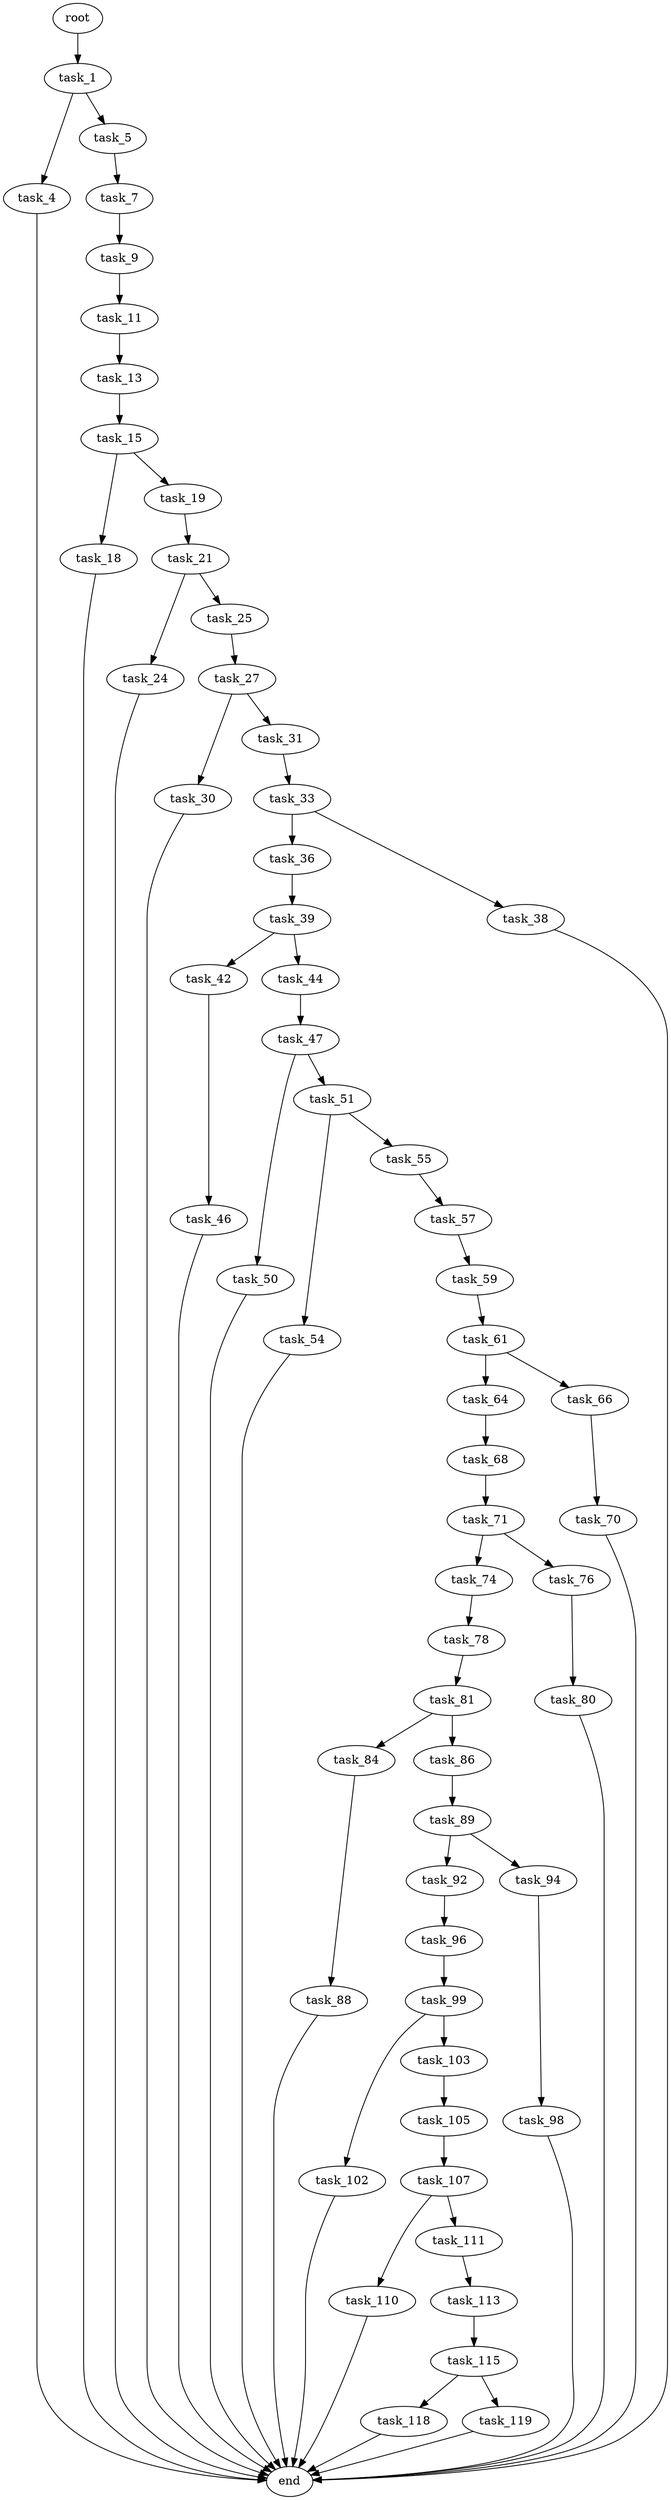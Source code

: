digraph G {
  root [size="0.000000"];
  task_1 [size="19495972098.000000"];
  task_4 [size="8589934592.000000"];
  task_5 [size="20885554232.000000"];
  task_7 [size="28991029248.000000"];
  task_9 [size="23844547416.000000"];
  task_11 [size="622495224433.000000"];
  task_13 [size="3931906151.000000"];
  task_15 [size="18904832900.000000"];
  task_18 [size="231928233984.000000"];
  task_19 [size="3632386887.000000"];
  task_21 [size="11240545703.000000"];
  task_24 [size="32130483832.000000"];
  task_25 [size="146493129271.000000"];
  task_27 [size="129848483735.000000"];
  task_30 [size="231928233984.000000"];
  task_31 [size="1703328040.000000"];
  task_33 [size="68719476736.000000"];
  task_36 [size="1383555834.000000"];
  task_38 [size="23431942413.000000"];
  task_39 [size="549755813888.000000"];
  task_42 [size="6048065772.000000"];
  task_44 [size="416662443007.000000"];
  task_46 [size="231928233984.000000"];
  task_47 [size="97856544118.000000"];
  task_50 [size="391009254459.000000"];
  task_51 [size="782757789696.000000"];
  task_54 [size="472182165329.000000"];
  task_55 [size="782757789696.000000"];
  task_57 [size="12363239101.000000"];
  task_59 [size="42484473187.000000"];
  task_61 [size="33190932885.000000"];
  task_64 [size="368293445632.000000"];
  task_66 [size="782757789696.000000"];
  task_68 [size="29922136449.000000"];
  task_70 [size="89389870001.000000"];
  task_71 [size="7110250784.000000"];
  task_74 [size="344170175055.000000"];
  task_76 [size="8779913259.000000"];
  task_78 [size="8589934592.000000"];
  task_80 [size="1257558232904.000000"];
  task_81 [size="68719476736.000000"];
  task_84 [size="354890082789.000000"];
  task_86 [size="23917505104.000000"];
  task_88 [size="8589934592.000000"];
  task_89 [size="5077494158.000000"];
  task_92 [size="358476827005.000000"];
  task_94 [size="260225861584.000000"];
  task_96 [size="1233192971137.000000"];
  task_98 [size="25487777439.000000"];
  task_99 [size="636109222698.000000"];
  task_102 [size="1452257531.000000"];
  task_103 [size="231928233984.000000"];
  task_105 [size="1007356013609.000000"];
  task_107 [size="89914099081.000000"];
  task_110 [size="35561419266.000000"];
  task_111 [size="549755813888.000000"];
  task_113 [size="8589934592.000000"];
  task_115 [size="79785769490.000000"];
  task_118 [size="782757789696.000000"];
  task_119 [size="549755813888.000000"];
  end [size="0.000000"];

  root -> task_1 [size="1.000000"];
  task_1 -> task_4 [size="33554432.000000"];
  task_1 -> task_5 [size="33554432.000000"];
  task_4 -> end [size="1.000000"];
  task_5 -> task_7 [size="679477248.000000"];
  task_7 -> task_9 [size="75497472.000000"];
  task_9 -> task_11 [size="33554432.000000"];
  task_11 -> task_13 [size="411041792.000000"];
  task_13 -> task_15 [size="75497472.000000"];
  task_15 -> task_18 [size="838860800.000000"];
  task_15 -> task_19 [size="838860800.000000"];
  task_18 -> end [size="1.000000"];
  task_19 -> task_21 [size="134217728.000000"];
  task_21 -> task_24 [size="536870912.000000"];
  task_21 -> task_25 [size="536870912.000000"];
  task_24 -> end [size="1.000000"];
  task_25 -> task_27 [size="301989888.000000"];
  task_27 -> task_30 [size="536870912.000000"];
  task_27 -> task_31 [size="536870912.000000"];
  task_30 -> end [size="1.000000"];
  task_31 -> task_33 [size="33554432.000000"];
  task_33 -> task_36 [size="134217728.000000"];
  task_33 -> task_38 [size="134217728.000000"];
  task_36 -> task_39 [size="33554432.000000"];
  task_38 -> end [size="1.000000"];
  task_39 -> task_42 [size="536870912.000000"];
  task_39 -> task_44 [size="536870912.000000"];
  task_42 -> task_46 [size="209715200.000000"];
  task_44 -> task_47 [size="679477248.000000"];
  task_46 -> end [size="1.000000"];
  task_47 -> task_50 [size="301989888.000000"];
  task_47 -> task_51 [size="301989888.000000"];
  task_50 -> end [size="1.000000"];
  task_51 -> task_54 [size="679477248.000000"];
  task_51 -> task_55 [size="679477248.000000"];
  task_54 -> end [size="1.000000"];
  task_55 -> task_57 [size="679477248.000000"];
  task_57 -> task_59 [size="209715200.000000"];
  task_59 -> task_61 [size="33554432.000000"];
  task_61 -> task_64 [size="134217728.000000"];
  task_61 -> task_66 [size="134217728.000000"];
  task_64 -> task_68 [size="411041792.000000"];
  task_66 -> task_70 [size="679477248.000000"];
  task_68 -> task_71 [size="679477248.000000"];
  task_70 -> end [size="1.000000"];
  task_71 -> task_74 [size="134217728.000000"];
  task_71 -> task_76 [size="134217728.000000"];
  task_74 -> task_78 [size="411041792.000000"];
  task_76 -> task_80 [size="209715200.000000"];
  task_78 -> task_81 [size="33554432.000000"];
  task_80 -> end [size="1.000000"];
  task_81 -> task_84 [size="134217728.000000"];
  task_81 -> task_86 [size="134217728.000000"];
  task_84 -> task_88 [size="301989888.000000"];
  task_86 -> task_89 [size="679477248.000000"];
  task_88 -> end [size="1.000000"];
  task_89 -> task_92 [size="411041792.000000"];
  task_89 -> task_94 [size="411041792.000000"];
  task_92 -> task_96 [size="301989888.000000"];
  task_94 -> task_98 [size="536870912.000000"];
  task_96 -> task_99 [size="838860800.000000"];
  task_98 -> end [size="1.000000"];
  task_99 -> task_102 [size="536870912.000000"];
  task_99 -> task_103 [size="536870912.000000"];
  task_102 -> end [size="1.000000"];
  task_103 -> task_105 [size="301989888.000000"];
  task_105 -> task_107 [size="679477248.000000"];
  task_107 -> task_110 [size="134217728.000000"];
  task_107 -> task_111 [size="134217728.000000"];
  task_110 -> end [size="1.000000"];
  task_111 -> task_113 [size="536870912.000000"];
  task_113 -> task_115 [size="33554432.000000"];
  task_115 -> task_118 [size="209715200.000000"];
  task_115 -> task_119 [size="209715200.000000"];
  task_118 -> end [size="1.000000"];
  task_119 -> end [size="1.000000"];
}
